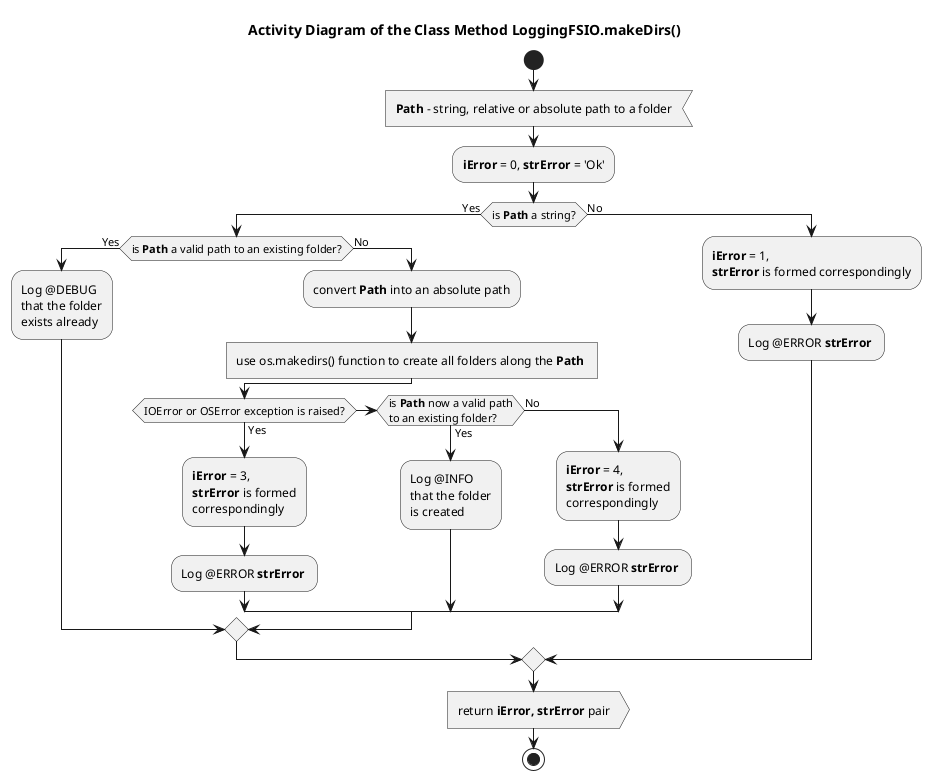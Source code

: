 @startuml fsio_lib_logging_fsio_loggingfsio_makedirs

title Activity Diagram of the Class Method LoggingFSIO.makeDirs()

start

:<b>Path</b> - string, relative or absolute path to a folder<

:<b>iError</b> = 0, <b>strError</b> = 'Ok';

if (is <b>Path</b> a string?) then (Yes)
    if (is <b>Path</b> a valid path to an existing folder?) then (Yes)
        :Log @DEBUG
        that the folder
        exists already;
    else (No)
        :convert <b>Path</b> into an absolute path;
        
        :use os.makedirs() function to create all folders along the <b>Path</b> ]
        
        if (IOError or OSError exception is raised?) then (Yes)
            :<b>iError</b> = 3,
            <b>strError</b> is formed
            correspondingly;
    
            :Log @ERROR <b>strError</b> ;
        elseif (is <b>Path</b> now a valid path\nto an existing folder?) then (Yes)
            :Log @INFO
            that the folder
            is created;
        else (No)
            :<b>iError</b> = 4,
            <b>strError</b> is formed
            correspondingly;
    
            :Log @ERROR <b>strError</b> ;
        endif
    endif
else (No)
    :<b>iError</b> = 1,
    <b>strError</b> is formed correspondingly;
    
    :Log @ERROR <b>strError</b> ;
endif

:return <b>iError, strError</b> pair>

stop

@enduml